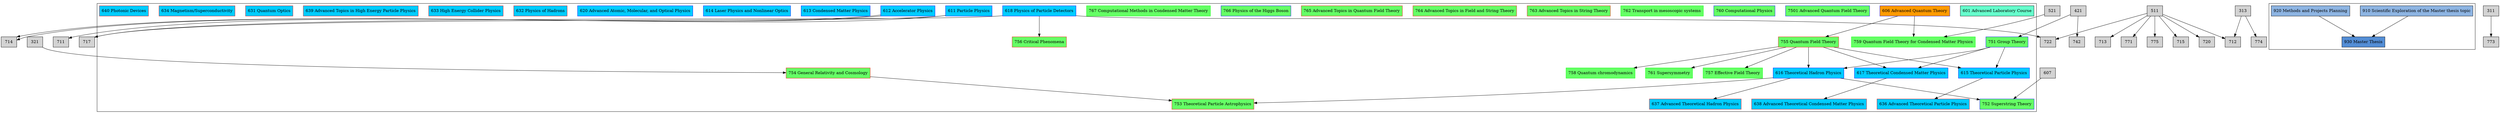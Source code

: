 // Copyright © 2015 Martin Ueding <dev@martin-ueding.de>

digraph {
    nodesep = .50
    ranksep = 1.0

    node [shape=box style=filled]

    subgraph cluster_course_phase {
        601 [label="601 Advanced Laboratory Course" fillcolor="#66FFCC"]

        606 [label="606 Advanced Quantum Theory" color=blue fillcolor="#FF9A00"]

        // Elective Advanced Lectures
        {
            node[fillcolor="#65FF65"]

            7501 [label="7501 Advanced Quantum Field Theory" color=blue]
            751 [label="751 Group Theory" color=blue]
            752 [label="752 Superstring Theory" color=blue]
            753 [label="753 Theoretical Particle Astrophysics" color=red]
            754 [label="754 General Relativity and Cosmology" color=red]
            755 [label="755 Quantum Field Theory" color=red]
            756 [label="756 Critical Phenomena" color=red]
            757 [label="757 Effective Field Theory" color=green]
            758 [label="758 Quantum chromodynamics" color=green]
            759 [label="759 Quantum Field Theory for Condensed Matter Physics" color=green]
            760 [label="760 Computational Physics" color=blue]
            761 [label="761 Supersymmetry" color=green]
            762 [label="762 Transport in mesoscopic systems" color=green]
            763 [label="763 Advanced Topics in String Theory" color=red]
            764 [label="764 Advanced Topics in Field and String Theory" color=red]
            765 [label="765 Advanced Topics in Quantum Field Theory" color=red]
            766 [label="766 Physics of the Higgs Boson" color=blue]
            767 [label="767 Computational Methods in Condensed Matter Theory" color=green]
        }

        // Specialization: Experimental Physics
        {
            node[fillcolor="#00CCFF"]
            611 [label="611 Particle Physics", color=blue]
            612 [label="612 Accelerator Physics", color=blue]
            618 [label="618 Physics of Particle Detectors", color=blue]
            613 [label="613 Condensed Matter Physics", color=blue]
            614 [label="614 Laser Physics and Nonlinear Optics", color=blue]
            620 [label="620 Advanced Atomic, Molecular, and Optical Physics", color=blue]
        }

        // Specialization: Advanced Experimental Physics
        {
            node[fillcolor="#00CCFF"]
            632 [label="632 Physics of Hadrons", color=red]
            633 [label="633 High Energy Collider Physics", color=red]
            639 [label="639 Advanced Topics in High Energy Particle Physics", color=red]
            631 [label="631 Quantum Optics", color=red]
            634 [label="634 Magnetism/Superconductivity", color=red]
            640 [label="640 Photonic Devices", color=red]
        }

        // Specialization: Theoretical Physics
        {
            node[fillcolor="#00CCFF"]

            615 [label="615 Theoretical Particle Physics" color=blue]
            616 [label="616 Theoretical Hadron Physics" color=blue]
            617 [label="617 Theoretical Condensed Matter Physics" color=blue]
        }

        // Specialization: Advanced Theoretical Physics
        {
            node[fillcolor="#00CCFF"]

            636 [label="636 Advanced Theoretical Particle Physics" color=red]
            637 [label="637 Advanced Theoretical Hadron Physics" color=red]
            638 [label="638 Advanced Theoretical Condensed Matter Physics" color=red]
        }


        // Seminar
        {
            node[fillcolor="#FFFF00"]
        }
    }

    subgraph cluster_research_phase {
        // Thesis Preparation
        {
            node[fillcolor="#8DB4E2"]

            910 [label="910 Scientific Exploration of the Master thesis topic"]
            920 [label="920 Methods and Projects Planning"]
        }

        // Thesis
        {
            node[fillcolor="#538DD5"]

            930 [label="930 Master Thesis"]
        }

        910, 920 -> 930
    }

    755, 751 -> 615
    755, 751 -> 616
    755, 751 -> 617

    615 -> 636
    616 -> 637
    617 -> 638

    611 -> 711
    612 -> 714
    511 -> 715
    611, 618 -> 717
    511 -> 720
    511, 618 -> 722
    313, 511 -> 712
    511 -> 713
    612 -> 714
    511 -> 771
    311 -> 773
    313 -> 774
    511 -> 775
    421 -> 742
    421 -> 751
    607, 616 -> 752
    754, 616 -> 753
    321 -> 754
    606 -> 755
    618 -> 756
    755 -> 757
    755 -> 758
    606, 521 -> 759
    755 -> 761
}

// vim: autoindent
